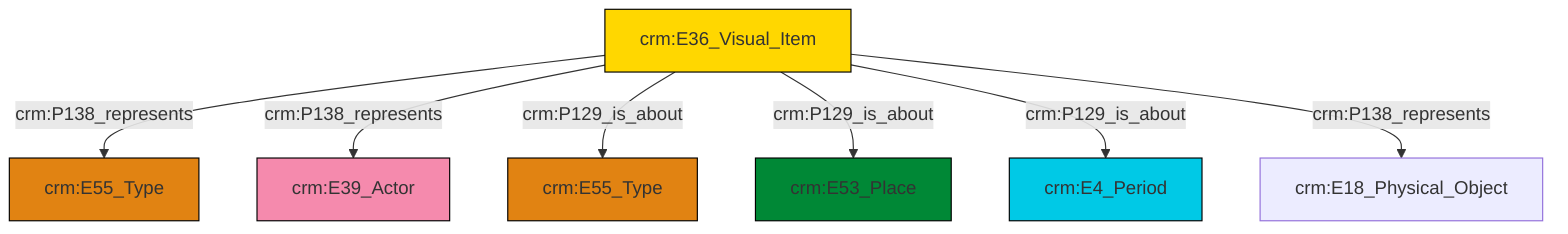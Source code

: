graph TD
classDef Literal fill:#f2f2f2,stroke:#000000;
classDef CRM_Entity fill:#FFFFFF,stroke:#000000;
classDef Temporal_Entity fill:#00C9E6, stroke:#000000;
classDef Type fill:#E18312, stroke:#000000;
classDef Time-Span fill:#2C9C91, stroke:#000000;
classDef Appellation fill:#FFEB7F, stroke:#000000;
classDef Place fill:#008836, stroke:#000000;
classDef Persistent_Item fill:#B266B2, stroke:#000000;
classDef Conceptual_Object fill:#FFD700, stroke:#000000;
classDef Physical_Thing fill:#D2B48C, stroke:#000000;
classDef Actor fill:#f58aad, stroke:#000000;
classDef PC_Classes fill:#4ce600, stroke:#000000;
classDef Multi fill:#cccccc,stroke:#000000;

2["crm:E36_Visual_Item"]:::Conceptual_Object -->|crm:P138_represents| 3["crm:E55_Type"]:::Type
2["crm:E36_Visual_Item"]:::Conceptual_Object -->|crm:P138_represents| 0["crm:E39_Actor"]:::Actor
2["crm:E36_Visual_Item"]:::Conceptual_Object -->|crm:P129_is_about| 6["crm:E55_Type"]:::Type
2["crm:E36_Visual_Item"]:::Conceptual_Object -->|crm:P129_is_about| 7["crm:E53_Place"]:::Place
2["crm:E36_Visual_Item"]:::Conceptual_Object -->|crm:P129_is_about| 8["crm:E4_Period"]:::Temporal_Entity
2["crm:E36_Visual_Item"]:::Conceptual_Object -->|crm:P138_represents| 4["crm:E18_Physical_Object"]:::Default